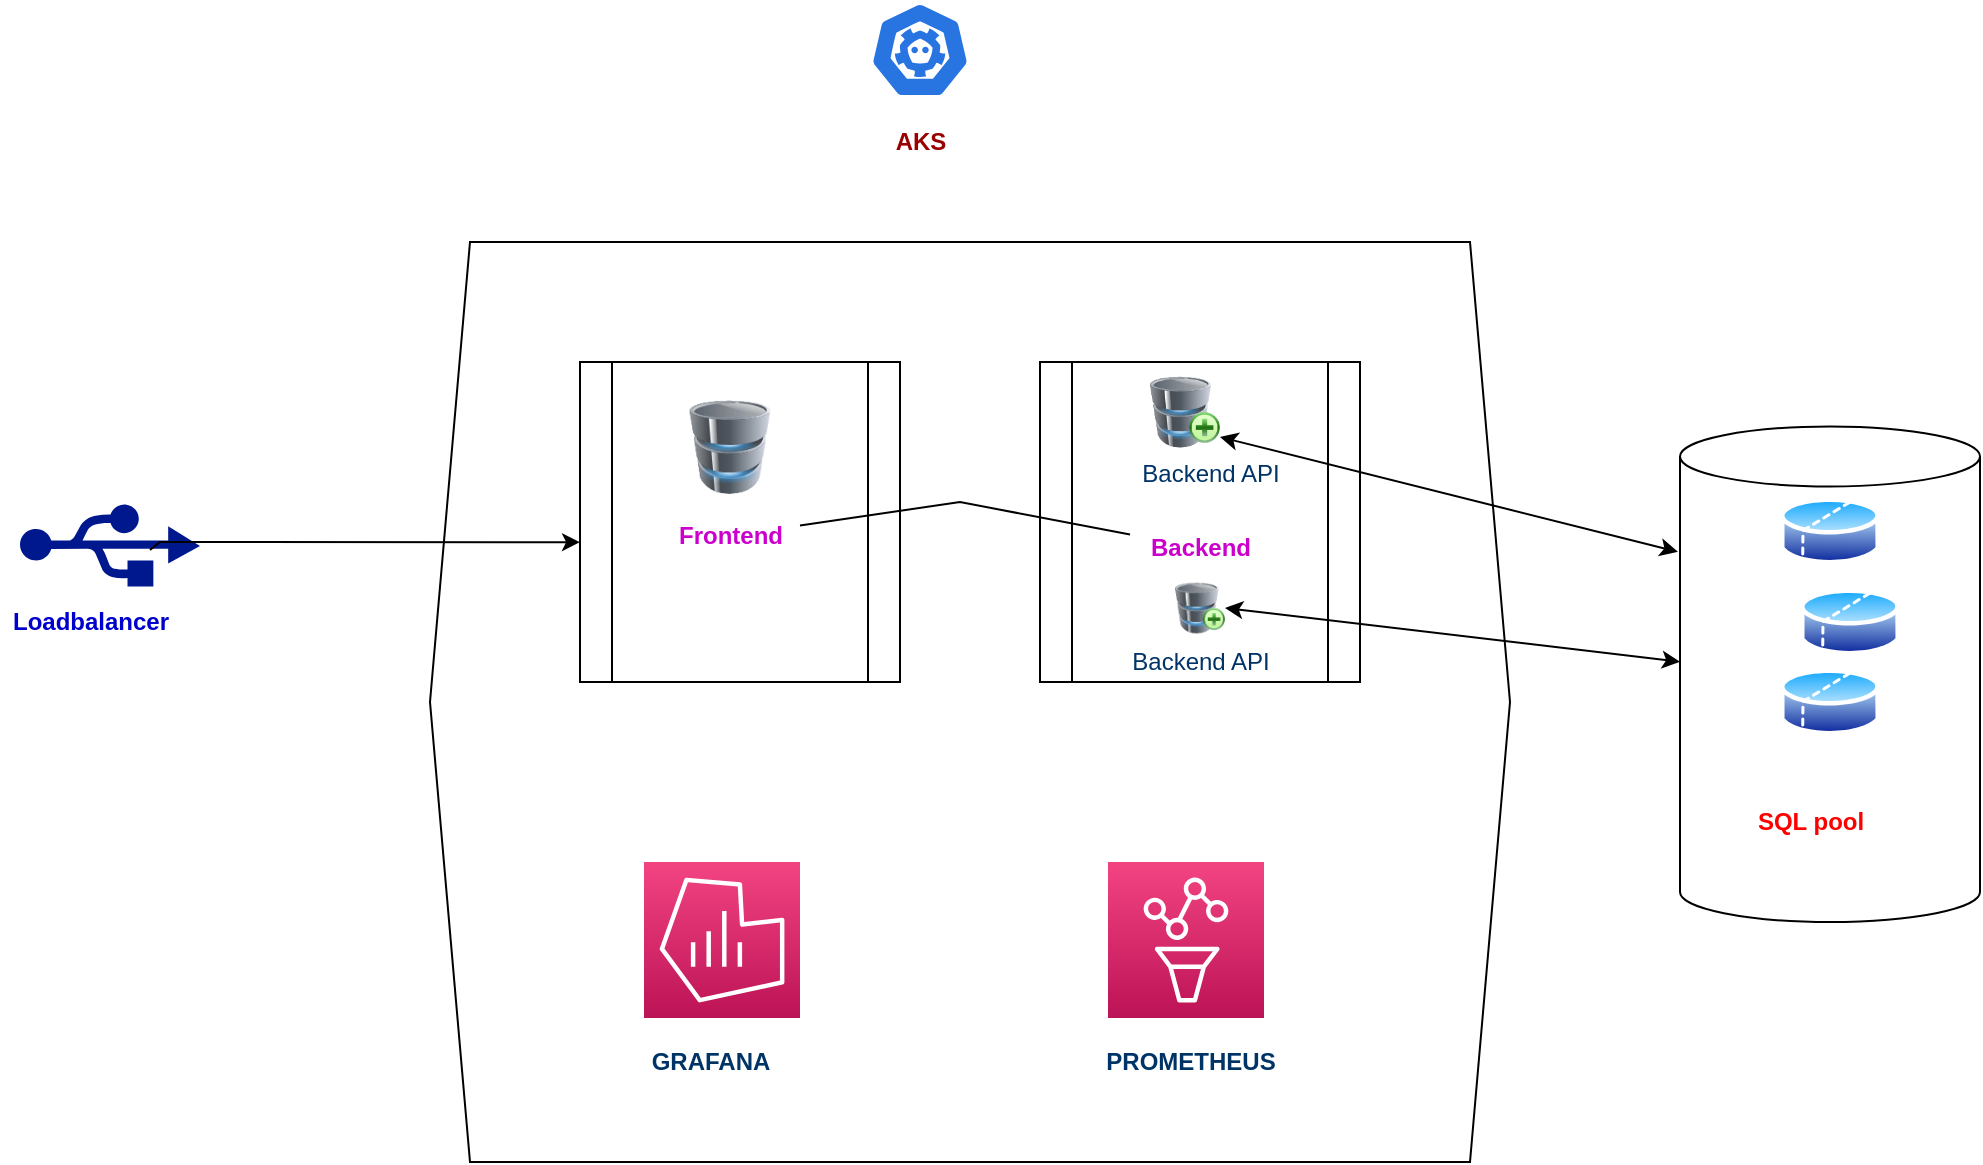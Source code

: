 <mxfile version="18.1.3" type="github"><diagram id="fLhjd-xsowpbdaoZres_" name="Page-1"><mxGraphModel dx="1422" dy="882" grid="1" gridSize="10" guides="1" tooltips="0" connect="1" arrows="1" fold="1" page="1" pageScale="1" pageWidth="1169" pageHeight="827" math="0" shadow="0"><root><mxCell id="0"/><mxCell id="1" parent="0"/><mxCell id="Xcq_W968TXhAh59w4AyB-1" value="" style="shape=hexagon;perimeter=hexagonPerimeter2;whiteSpace=wrap;html=1;fixedSize=1;" parent="1" vertex="1"><mxGeometry x="315" y="190" width="540" height="460" as="geometry"/></mxCell><mxCell id="Xcq_W968TXhAh59w4AyB-2" value="" style="sketch=0;html=1;dashed=0;whitespace=wrap;fillColor=#2875E2;strokeColor=#ffffff;points=[[0.005,0.63,0],[0.1,0.2,0],[0.9,0.2,0],[0.5,0,0],[0.995,0.63,0],[0.72,0.99,0],[0.5,1,0],[0.28,0.99,0]];shape=mxgraph.kubernetes.icon;prIcon=etcd" parent="1" vertex="1"><mxGeometry x="535" y="70" width="50" height="48" as="geometry"/></mxCell><mxCell id="Xcq_W968TXhAh59w4AyB-4" value="AKS" style="text;html=1;resizable=0;autosize=1;align=center;verticalAlign=middle;points=[];fillColor=none;strokeColor=none;rounded=0;fontStyle=1;fontColor=#990000;" parent="1" vertex="1"><mxGeometry x="540" y="130" width="40" height="20" as="geometry"/></mxCell><mxCell id="Xcq_W968TXhAh59w4AyB-5" value="" style="sketch=0;aspect=fixed;pointerEvents=1;shadow=0;dashed=0;html=1;strokeColor=none;labelPosition=center;verticalLabelPosition=bottom;verticalAlign=top;align=center;fillColor=#00188D;shape=mxgraph.mscae.enterprise.usb;fontColor=#990000;" parent="1" vertex="1"><mxGeometry x="110" y="320.8" width="90" height="41.4" as="geometry"/></mxCell><mxCell id="Xcq_W968TXhAh59w4AyB-6" value="&lt;b&gt;&lt;font color=&quot;#0000cc&quot;&gt;Loadbalancer&lt;/font&gt;&lt;/b&gt;" style="text;html=1;resizable=0;autosize=1;align=center;verticalAlign=middle;points=[];fillColor=none;strokeColor=none;rounded=0;fontColor=#990000;" parent="1" vertex="1"><mxGeometry x="100" y="370" width="90" height="20" as="geometry"/></mxCell><mxCell id="Xcq_W968TXhAh59w4AyB-7" value="" style="shape=process;whiteSpace=wrap;html=1;backgroundOutline=1;fontColor=#0000CC;" parent="1" vertex="1"><mxGeometry x="390" y="250" width="160" height="160" as="geometry"/></mxCell><mxCell id="Xcq_W968TXhAh59w4AyB-8" value="&lt;b&gt;&lt;font color=&quot;#cc00cc&quot;&gt;Frontend&lt;/font&gt;&lt;/b&gt;" style="text;html=1;resizable=0;autosize=1;align=center;verticalAlign=middle;points=[];fillColor=none;strokeColor=none;rounded=0;fontColor=#0000CC;" parent="1" vertex="1"><mxGeometry x="430" y="326.9" width="70" height="20" as="geometry"/></mxCell><mxCell id="Xcq_W968TXhAh59w4AyB-9" value="" style="shape=process;whiteSpace=wrap;html=1;backgroundOutline=1;fontColor=#CC00CC;" parent="1" vertex="1"><mxGeometry x="620" y="250" width="160" height="160" as="geometry"/></mxCell><mxCell id="Xcq_W968TXhAh59w4AyB-10" value="&lt;b&gt;Backend&lt;/b&gt;" style="text;html=1;resizable=0;autosize=1;align=center;verticalAlign=middle;points=[];fillColor=none;strokeColor=none;rounded=0;fontColor=#CC00CC;" parent="1" vertex="1"><mxGeometry x="665" y="333" width="70" height="20" as="geometry"/></mxCell><mxCell id="Xcq_W968TXhAh59w4AyB-11" value="" style="endArrow=none;html=1;rounded=0;fontColor=#CC00CC;" parent="1" source="Xcq_W968TXhAh59w4AyB-8" target="Xcq_W968TXhAh59w4AyB-10" edge="1"><mxGeometry width="50" height="50" relative="1" as="geometry"><mxPoint x="560" y="480" as="sourcePoint"/><mxPoint x="610" y="430" as="targetPoint"/><Array as="points"><mxPoint x="580" y="320"/></Array></mxGeometry></mxCell><mxCell id="Xcq_W968TXhAh59w4AyB-12" value="" style="endArrow=classic;html=1;rounded=0;fontColor=#CC00CC;exitX=0.722;exitY=0.56;exitDx=0;exitDy=0;exitPerimeter=0;entryX=0;entryY=0.563;entryDx=0;entryDy=0;entryPerimeter=0;" parent="1" source="Xcq_W968TXhAh59w4AyB-5" target="Xcq_W968TXhAh59w4AyB-7" edge="1"><mxGeometry width="50" height="50" relative="1" as="geometry"><mxPoint x="560" y="480" as="sourcePoint"/><mxPoint x="610" y="430" as="targetPoint"/><Array as="points"><mxPoint x="180" y="340"/></Array></mxGeometry></mxCell><mxCell id="Xcq_W968TXhAh59w4AyB-13" value="" style="shape=cylinder3;whiteSpace=wrap;html=1;boundedLbl=1;backgroundOutline=1;size=15;fontColor=#CC00CC;" parent="1" vertex="1"><mxGeometry x="940" y="282.2" width="150" height="247.8" as="geometry"/></mxCell><mxCell id="Xcq_W968TXhAh59w4AyB-14" value="" style="aspect=fixed;perimeter=ellipsePerimeter;html=1;align=center;shadow=0;dashed=0;spacingTop=3;image;image=img/lib/active_directory/database_partition_2.svg;fontColor=#CC00CC;" parent="1" vertex="1"><mxGeometry x="990" y="316" width="50" height="37" as="geometry"/></mxCell><mxCell id="Xcq_W968TXhAh59w4AyB-15" value="" style="aspect=fixed;perimeter=ellipsePerimeter;html=1;align=center;shadow=0;dashed=0;spacingTop=3;image;image=img/lib/active_directory/database_partition_2.svg;fontColor=#CC00CC;" parent="1" vertex="1"><mxGeometry x="1000" y="361.5" width="50" height="37" as="geometry"/></mxCell><mxCell id="Xcq_W968TXhAh59w4AyB-16" value="" style="aspect=fixed;perimeter=ellipsePerimeter;html=1;align=center;shadow=0;dashed=0;spacingTop=3;image;image=img/lib/active_directory/database_partition_2.svg;fontColor=#CC00CC;" parent="1" vertex="1"><mxGeometry x="990" y="401.5" width="50" height="37" as="geometry"/></mxCell><mxCell id="Xcq_W968TXhAh59w4AyB-17" value="&lt;b&gt;&lt;font color=&quot;#ff0000&quot;&gt;SQL pool&lt;/font&gt;&lt;/b&gt;" style="text;html=1;resizable=0;autosize=1;align=center;verticalAlign=middle;points=[];fillColor=none;strokeColor=none;rounded=0;fontColor=#CC00CC;" parent="1" vertex="1"><mxGeometry x="970" y="470" width="70" height="20" as="geometry"/></mxCell><mxCell id="Xcq_W968TXhAh59w4AyB-18" value="" style="image;html=1;image=img/lib/clip_art/computers/Database_128x128.png;fontColor=#FF0000;" parent="1" vertex="1"><mxGeometry x="440" y="269" width="50" height="47" as="geometry"/></mxCell><mxCell id="Xcq_W968TXhAh59w4AyB-19" value="" style="image;html=1;image=img/lib/clip_art/computers/Database_Add_128x128.png;fontColor=#FF0000;" parent="1" vertex="1"><mxGeometry x="675" y="250" width="35" height="50" as="geometry"/></mxCell><mxCell id="Xcq_W968TXhAh59w4AyB-20" value="" style="image;html=1;image=img/lib/clip_art/computers/Database_Add_128x128.png;fontColor=#FF0000;" parent="1" vertex="1"><mxGeometry x="687.5" y="353" width="25" height="40" as="geometry"/></mxCell><mxCell id="Xcq_W968TXhAh59w4AyB-21" value="&lt;font color=&quot;#003366&quot;&gt;Backend API&lt;/font&gt;" style="text;html=1;resizable=0;autosize=1;align=center;verticalAlign=middle;points=[];fillColor=none;strokeColor=none;rounded=0;fontColor=#FF0000;" parent="1" vertex="1"><mxGeometry x="665" y="296" width="80" height="20" as="geometry"/></mxCell><mxCell id="Xcq_W968TXhAh59w4AyB-22" value="Backend API" style="text;html=1;resizable=0;autosize=1;align=center;verticalAlign=middle;points=[];fillColor=none;strokeColor=none;rounded=0;fontColor=#003366;" parent="1" vertex="1"><mxGeometry x="660" y="390" width="80" height="20" as="geometry"/></mxCell><mxCell id="Xcq_W968TXhAh59w4AyB-23" value="" style="endArrow=classic;startArrow=classic;html=1;rounded=0;fontColor=#003366;entryX=-0.007;entryY=0.253;entryDx=0;entryDy=0;entryPerimeter=0;exitX=1;exitY=0.75;exitDx=0;exitDy=0;" parent="1" source="Xcq_W968TXhAh59w4AyB-19" target="Xcq_W968TXhAh59w4AyB-13" edge="1"><mxGeometry width="50" height="50" relative="1" as="geometry"><mxPoint x="560" y="480" as="sourcePoint"/><mxPoint x="610" y="430" as="targetPoint"/></mxGeometry></mxCell><mxCell id="Xcq_W968TXhAh59w4AyB-24" value="" style="endArrow=classic;startArrow=classic;html=1;rounded=0;fontColor=#003366;entryX=0;entryY=0.475;entryDx=0;entryDy=0;entryPerimeter=0;exitX=1;exitY=0.5;exitDx=0;exitDy=0;" parent="1" source="Xcq_W968TXhAh59w4AyB-20" target="Xcq_W968TXhAh59w4AyB-13" edge="1"><mxGeometry width="50" height="50" relative="1" as="geometry"><mxPoint x="560" y="480" as="sourcePoint"/><mxPoint x="610" y="430" as="targetPoint"/></mxGeometry></mxCell><mxCell id="Xcq_W968TXhAh59w4AyB-25" value="" style="sketch=0;points=[[0,0,0],[0.25,0,0],[0.5,0,0],[0.75,0,0],[1,0,0],[0,1,0],[0.25,1,0],[0.5,1,0],[0.75,1,0],[1,1,0],[0,0.25,0],[0,0.5,0],[0,0.75,0],[1,0.25,0],[1,0.5,0],[1,0.75,0]];points=[[0,0,0],[0.25,0,0],[0.5,0,0],[0.75,0,0],[1,0,0],[0,1,0],[0.25,1,0],[0.5,1,0],[0.75,1,0],[1,1,0],[0,0.25,0],[0,0.5,0],[0,0.75,0],[1,0.25,0],[1,0.5,0],[1,0.75,0]];outlineConnect=0;fontColor=#232F3E;gradientColor=#F34482;gradientDirection=north;fillColor=#BC1356;strokeColor=#ffffff;dashed=0;verticalLabelPosition=bottom;verticalAlign=top;align=center;html=1;fontSize=12;fontStyle=0;aspect=fixed;shape=mxgraph.aws4.resourceIcon;resIcon=mxgraph.aws4.managed_service_for_grafana;" parent="1" vertex="1"><mxGeometry x="422" y="500" width="78" height="78" as="geometry"/></mxCell><mxCell id="Xcq_W968TXhAh59w4AyB-26" value="&lt;b&gt;GRAFANA&lt;/b&gt;" style="text;html=1;resizable=0;autosize=1;align=center;verticalAlign=middle;points=[];fillColor=none;strokeColor=none;rounded=0;fontColor=#003366;" parent="1" vertex="1"><mxGeometry x="420" y="590" width="70" height="20" as="geometry"/></mxCell><mxCell id="Xcq_W968TXhAh59w4AyB-27" value="" style="sketch=0;points=[[0,0,0],[0.25,0,0],[0.5,0,0],[0.75,0,0],[1,0,0],[0,1,0],[0.25,1,0],[0.5,1,0],[0.75,1,0],[1,1,0],[0,0.25,0],[0,0.5,0],[0,0.75,0],[1,0.25,0],[1,0.5,0],[1,0.75,0]];points=[[0,0,0],[0.25,0,0],[0.5,0,0],[0.75,0,0],[1,0,0],[0,1,0],[0.25,1,0],[0.5,1,0],[0.75,1,0],[1,1,0],[0,0.25,0],[0,0.5,0],[0,0.75,0],[1,0.25,0],[1,0.5,0],[1,0.75,0]];outlineConnect=0;fontColor=#232F3E;gradientColor=#F34482;gradientDirection=north;fillColor=#BC1356;strokeColor=#ffffff;dashed=0;verticalLabelPosition=bottom;verticalAlign=top;align=center;html=1;fontSize=12;fontStyle=0;aspect=fixed;shape=mxgraph.aws4.resourceIcon;resIcon=mxgraph.aws4.managed_service_for_prometheus;" parent="1" vertex="1"><mxGeometry x="654" y="500" width="78" height="78" as="geometry"/></mxCell><mxCell id="Xcq_W968TXhAh59w4AyB-28" value="&lt;b&gt;PROMETHEUS&lt;/b&gt;" style="text;html=1;resizable=0;autosize=1;align=center;verticalAlign=middle;points=[];fillColor=none;strokeColor=none;rounded=0;fontColor=#003366;" parent="1" vertex="1"><mxGeometry x="645" y="590" width="100" height="20" as="geometry"/></mxCell></root></mxGraphModel></diagram></mxfile>